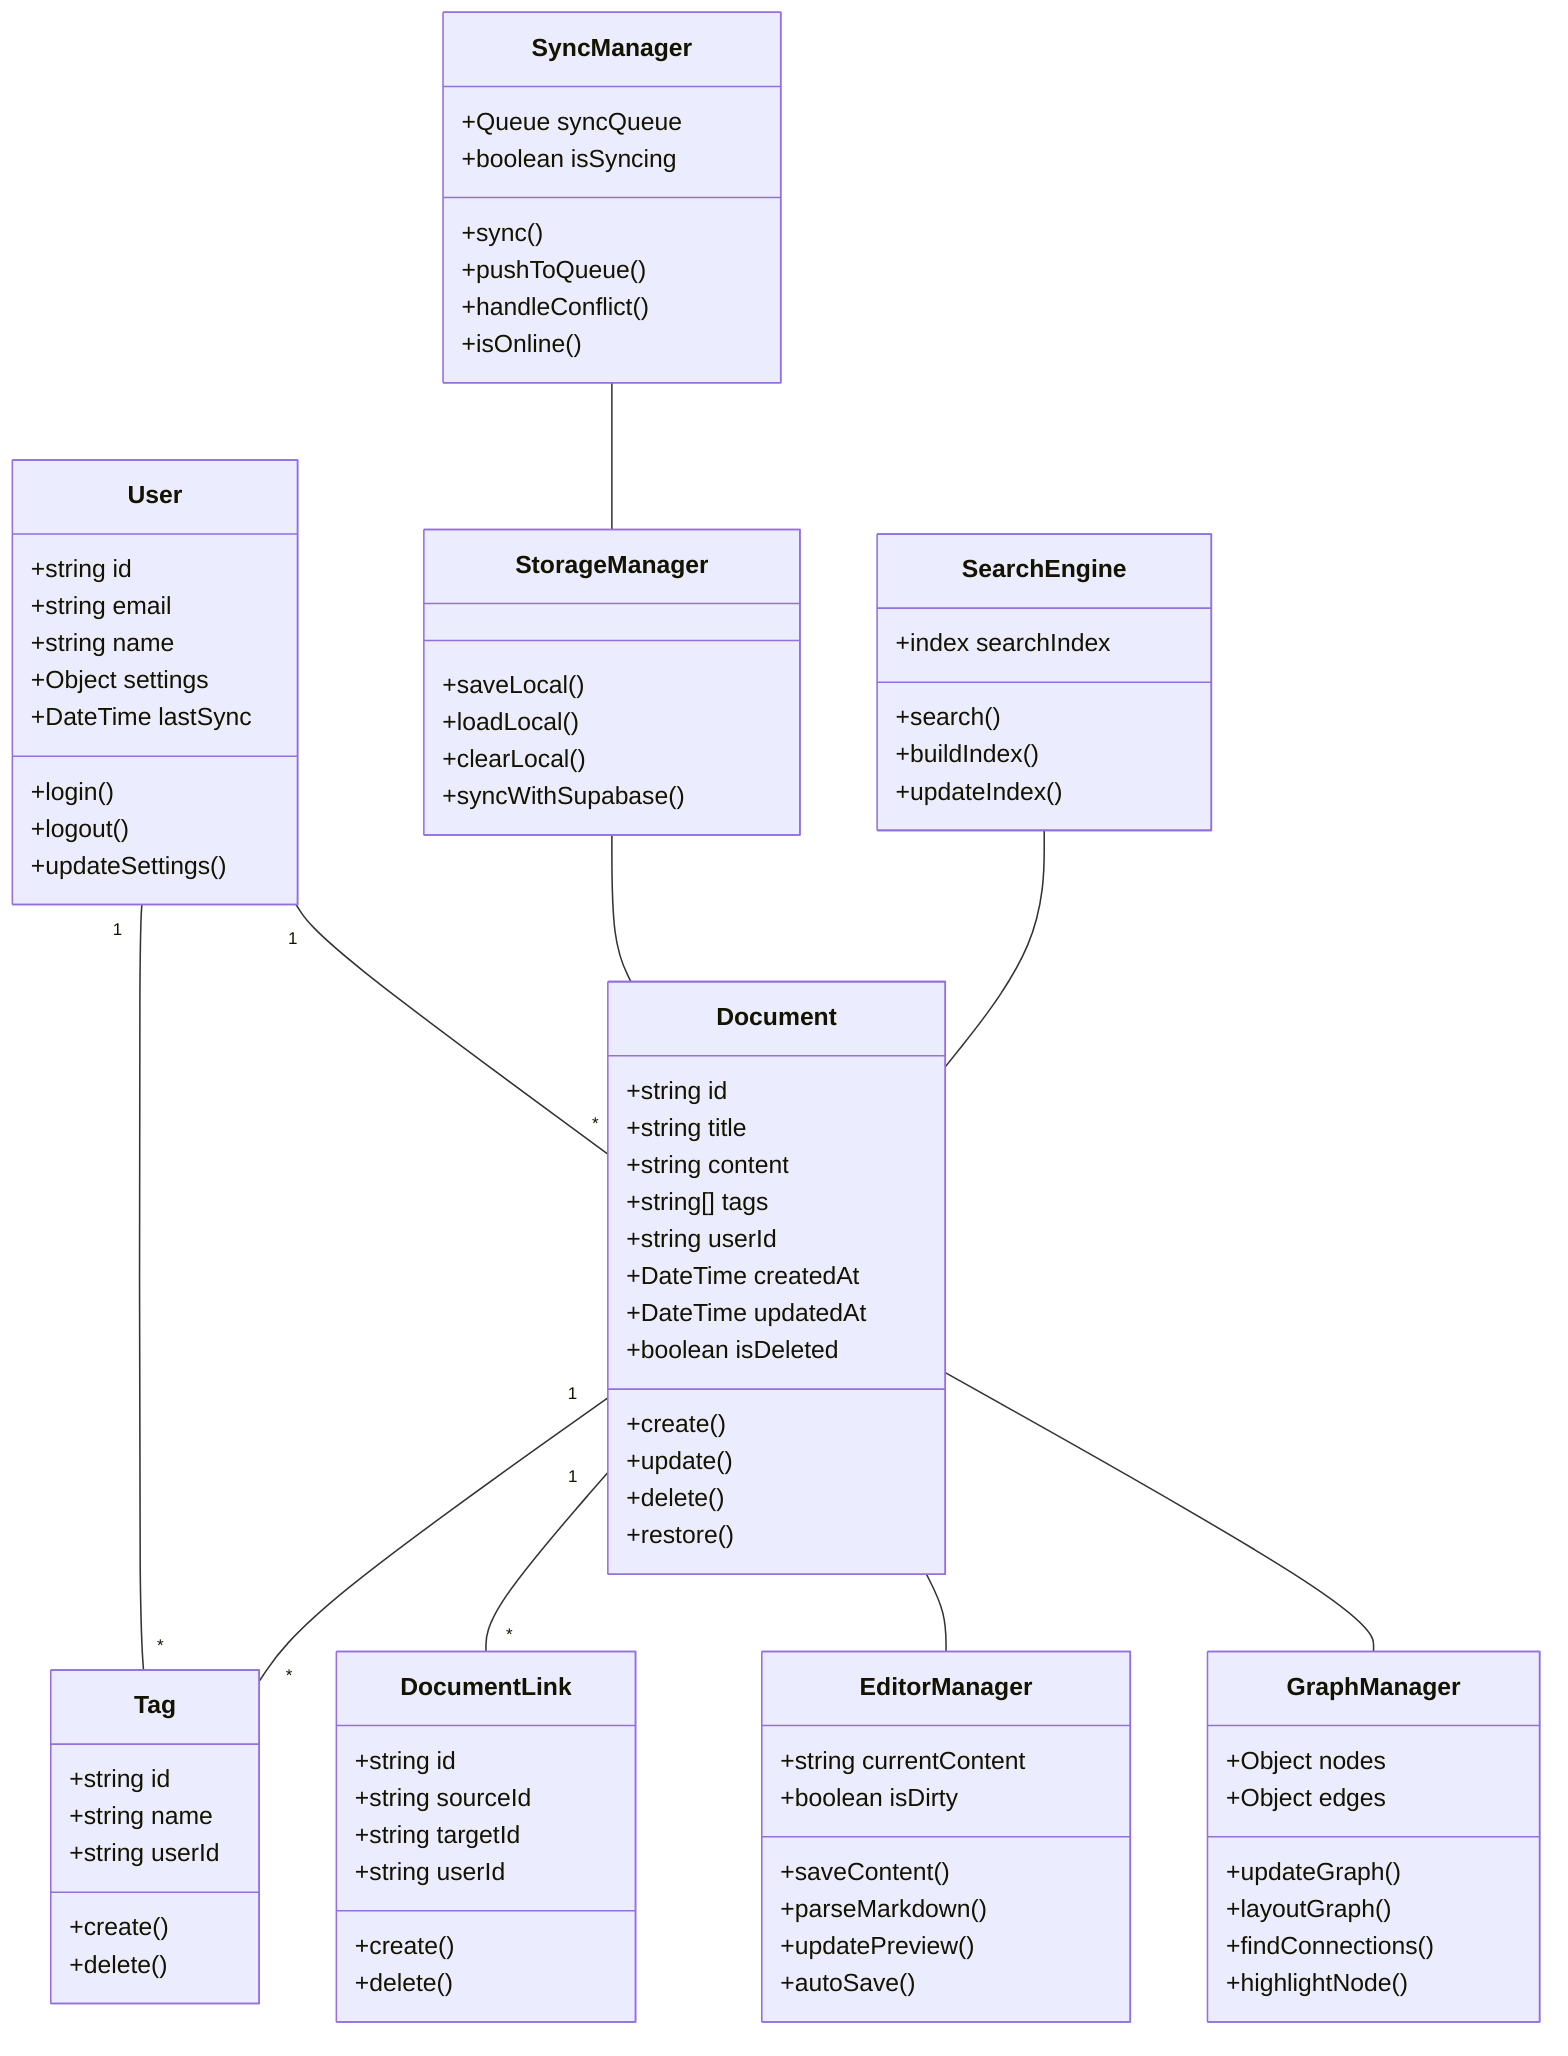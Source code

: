 classDiagram
    class User {
        +string id
        +string email
        +string name
        +Object settings
        +DateTime lastSync
        +login()
        +logout()
        +updateSettings()
    }

    class Document {
        +string id
        +string title
        +string content
        +string[] tags
        +string userId
        +DateTime createdAt
        +DateTime updatedAt
        +boolean isDeleted
        +create()
        +update()
        +delete()
        +restore()
    }

    class Tag {
        +string id
        +string name
        +string userId
        +create()
        +delete()
    }

    class DocumentLink {
        +string id
        +string sourceId
        +string targetId
        +string userId
        +create()
        +delete()
    }

    class SyncManager {
        +Queue syncQueue
        +boolean isSyncing
        +sync()
        +pushToQueue()
        +handleConflict()
        +isOnline()
    }

    class EditorManager {
        +string currentContent
        +boolean isDirty
        +saveContent()
        +parseMarkdown()
        +updatePreview()
        +autoSave()
    }

    class GraphManager {
        +Object nodes
        +Object edges
        +updateGraph()
        +layoutGraph()
        +findConnections()
        +highlightNode()
    }

    class StorageManager {
        +saveLocal()
        +loadLocal()
        +clearLocal()
        +syncWithSupabase()
    }

    class SearchEngine {
        +index searchIndex
        +search()
        +buildIndex()
        +updateIndex()
    }

    User "1" -- "*" Document
    User "1" -- "*" Tag
    Document "1" -- "*" Tag
    Document "1" -- "*" DocumentLink
    Document -- EditorManager
    Document -- GraphManager
    SyncManager -- StorageManager
    StorageManager -- Document
    SearchEngine -- Document